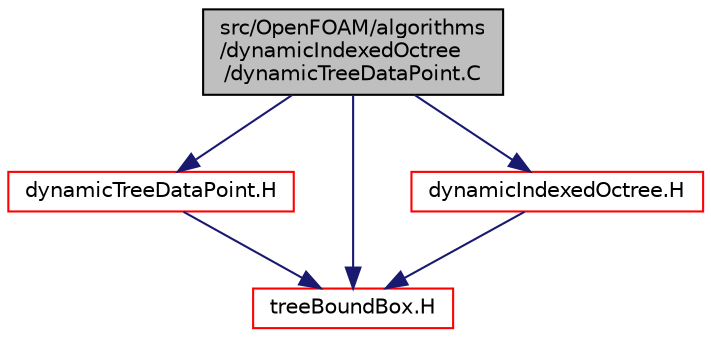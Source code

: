 digraph "src/OpenFOAM/algorithms/dynamicIndexedOctree/dynamicTreeDataPoint.C"
{
  bgcolor="transparent";
  edge [fontname="Helvetica",fontsize="10",labelfontname="Helvetica",labelfontsize="10"];
  node [fontname="Helvetica",fontsize="10",shape=record];
  Node0 [label="src/OpenFOAM/algorithms\l/dynamicIndexedOctree\l/dynamicTreeDataPoint.C",height=0.2,width=0.4,color="black", fillcolor="grey75", style="filled", fontcolor="black"];
  Node0 -> Node1 [color="midnightblue",fontsize="10",style="solid",fontname="Helvetica"];
  Node1 [label="dynamicTreeDataPoint.H",height=0.2,width=0.4,color="red",URL="$a09077.html"];
  Node1 -> Node124 [color="midnightblue",fontsize="10",style="solid",fontname="Helvetica"];
  Node124 [label="treeBoundBox.H",height=0.2,width=0.4,color="red",URL="$a12896.html"];
  Node0 -> Node124 [color="midnightblue",fontsize="10",style="solid",fontname="Helvetica"];
  Node0 -> Node166 [color="midnightblue",fontsize="10",style="solid",fontname="Helvetica"];
  Node166 [label="dynamicIndexedOctree.H",height=0.2,width=0.4,color="red",URL="$a09068.html"];
  Node166 -> Node124 [color="midnightblue",fontsize="10",style="solid",fontname="Helvetica"];
}
